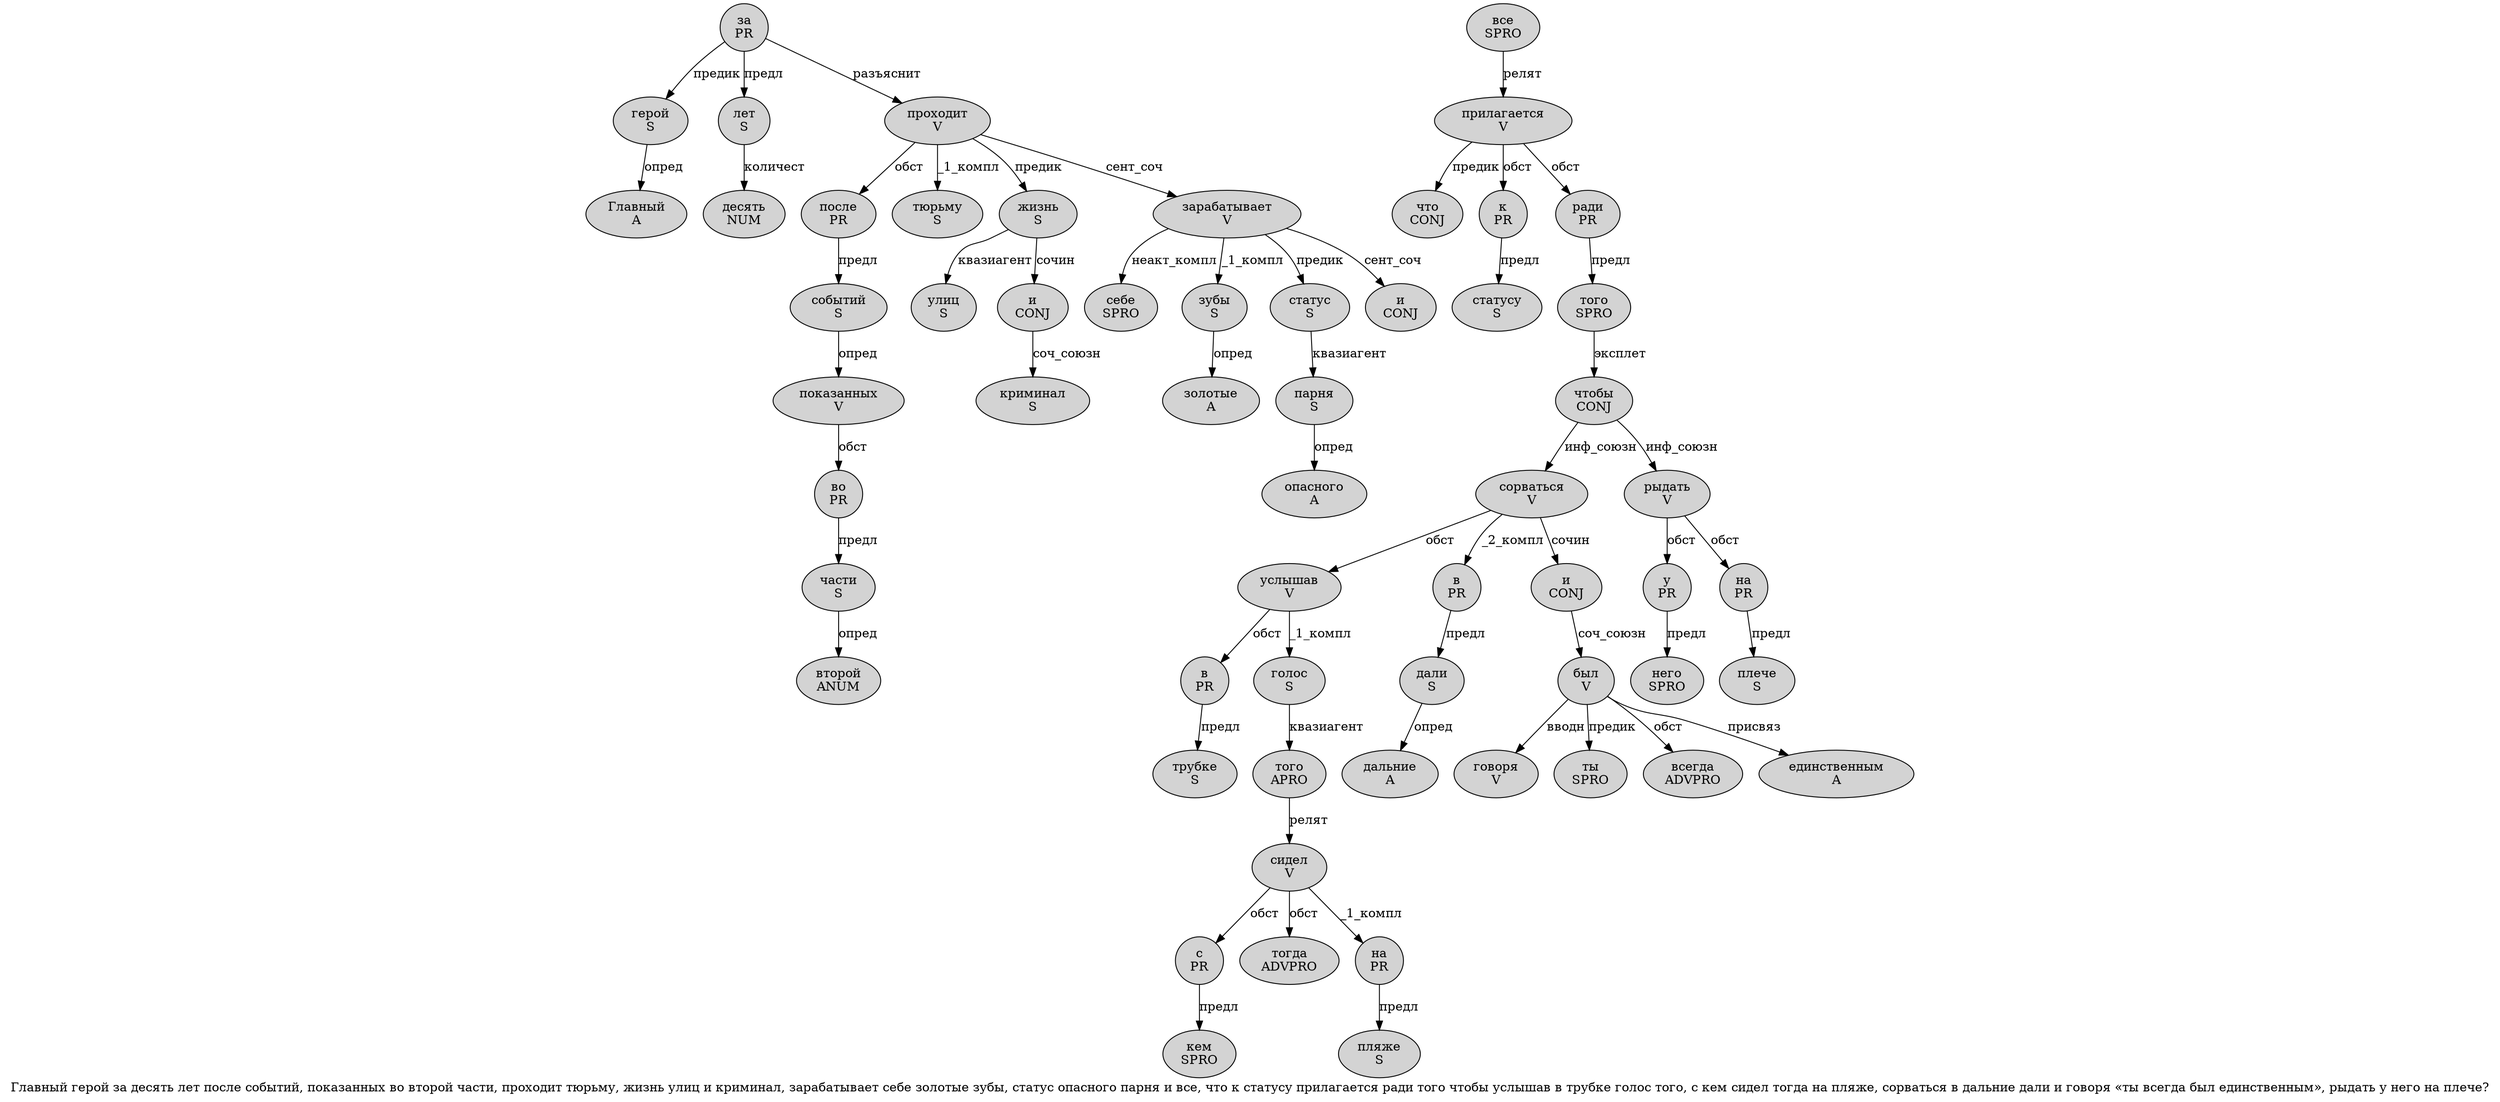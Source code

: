 digraph SENTENCE_4328 {
	graph [label="Главный герой за десять лет после событий, показанных во второй части, проходит тюрьму, жизнь улиц и криминал, зарабатывает себе золотые зубы, статус опасного парня и все, что к статусу прилагается ради того чтобы услышав в трубке голос того, с кем сидел тогда на пляже, сорваться в дальние дали и говоря «ты всегда был единственным», рыдать у него на плече?"]
	node [style=filled]
		0 [label="Главный
A" color="" fillcolor=lightgray penwidth=1 shape=ellipse]
		1 [label="герой
S" color="" fillcolor=lightgray penwidth=1 shape=ellipse]
		2 [label="за
PR" color="" fillcolor=lightgray penwidth=1 shape=ellipse]
		3 [label="десять
NUM" color="" fillcolor=lightgray penwidth=1 shape=ellipse]
		4 [label="лет
S" color="" fillcolor=lightgray penwidth=1 shape=ellipse]
		5 [label="после
PR" color="" fillcolor=lightgray penwidth=1 shape=ellipse]
		6 [label="событий
S" color="" fillcolor=lightgray penwidth=1 shape=ellipse]
		8 [label="показанных
V" color="" fillcolor=lightgray penwidth=1 shape=ellipse]
		9 [label="во
PR" color="" fillcolor=lightgray penwidth=1 shape=ellipse]
		10 [label="второй
ANUM" color="" fillcolor=lightgray penwidth=1 shape=ellipse]
		11 [label="части
S" color="" fillcolor=lightgray penwidth=1 shape=ellipse]
		13 [label="проходит
V" color="" fillcolor=lightgray penwidth=1 shape=ellipse]
		14 [label="тюрьму
S" color="" fillcolor=lightgray penwidth=1 shape=ellipse]
		16 [label="жизнь
S" color="" fillcolor=lightgray penwidth=1 shape=ellipse]
		17 [label="улиц
S" color="" fillcolor=lightgray penwidth=1 shape=ellipse]
		18 [label="и
CONJ" color="" fillcolor=lightgray penwidth=1 shape=ellipse]
		19 [label="криминал
S" color="" fillcolor=lightgray penwidth=1 shape=ellipse]
		21 [label="зарабатывает
V" color="" fillcolor=lightgray penwidth=1 shape=ellipse]
		22 [label="себе
SPRO" color="" fillcolor=lightgray penwidth=1 shape=ellipse]
		23 [label="золотые
A" color="" fillcolor=lightgray penwidth=1 shape=ellipse]
		24 [label="зубы
S" color="" fillcolor=lightgray penwidth=1 shape=ellipse]
		26 [label="статус
S" color="" fillcolor=lightgray penwidth=1 shape=ellipse]
		27 [label="опасного
A" color="" fillcolor=lightgray penwidth=1 shape=ellipse]
		28 [label="парня
S" color="" fillcolor=lightgray penwidth=1 shape=ellipse]
		29 [label="и
CONJ" color="" fillcolor=lightgray penwidth=1 shape=ellipse]
		30 [label="все
SPRO" color="" fillcolor=lightgray penwidth=1 shape=ellipse]
		32 [label="что
CONJ" color="" fillcolor=lightgray penwidth=1 shape=ellipse]
		33 [label="к
PR" color="" fillcolor=lightgray penwidth=1 shape=ellipse]
		34 [label="статусу
S" color="" fillcolor=lightgray penwidth=1 shape=ellipse]
		35 [label="прилагается
V" color="" fillcolor=lightgray penwidth=1 shape=ellipse]
		36 [label="ради
PR" color="" fillcolor=lightgray penwidth=1 shape=ellipse]
		37 [label="того
SPRO" color="" fillcolor=lightgray penwidth=1 shape=ellipse]
		38 [label="чтобы
CONJ" color="" fillcolor=lightgray penwidth=1 shape=ellipse]
		39 [label="услышав
V" color="" fillcolor=lightgray penwidth=1 shape=ellipse]
		40 [label="в
PR" color="" fillcolor=lightgray penwidth=1 shape=ellipse]
		41 [label="трубке
S" color="" fillcolor=lightgray penwidth=1 shape=ellipse]
		42 [label="голос
S" color="" fillcolor=lightgray penwidth=1 shape=ellipse]
		43 [label="того
APRO" color="" fillcolor=lightgray penwidth=1 shape=ellipse]
		45 [label="с
PR" color="" fillcolor=lightgray penwidth=1 shape=ellipse]
		46 [label="кем
SPRO" color="" fillcolor=lightgray penwidth=1 shape=ellipse]
		47 [label="сидел
V" color="" fillcolor=lightgray penwidth=1 shape=ellipse]
		48 [label="тогда
ADVPRO" color="" fillcolor=lightgray penwidth=1 shape=ellipse]
		49 [label="на
PR" color="" fillcolor=lightgray penwidth=1 shape=ellipse]
		50 [label="пляже
S" color="" fillcolor=lightgray penwidth=1 shape=ellipse]
		52 [label="сорваться
V" color="" fillcolor=lightgray penwidth=1 shape=ellipse]
		53 [label="в
PR" color="" fillcolor=lightgray penwidth=1 shape=ellipse]
		54 [label="дальние
A" color="" fillcolor=lightgray penwidth=1 shape=ellipse]
		55 [label="дали
S" color="" fillcolor=lightgray penwidth=1 shape=ellipse]
		56 [label="и
CONJ" color="" fillcolor=lightgray penwidth=1 shape=ellipse]
		57 [label="говоря
V" color="" fillcolor=lightgray penwidth=1 shape=ellipse]
		59 [label="ты
SPRO" color="" fillcolor=lightgray penwidth=1 shape=ellipse]
		60 [label="всегда
ADVPRO" color="" fillcolor=lightgray penwidth=1 shape=ellipse]
		61 [label="был
V" color="" fillcolor=lightgray penwidth=1 shape=ellipse]
		62 [label="единственным
A" color="" fillcolor=lightgray penwidth=1 shape=ellipse]
		65 [label="рыдать
V" color="" fillcolor=lightgray penwidth=1 shape=ellipse]
		66 [label="у
PR" color="" fillcolor=lightgray penwidth=1 shape=ellipse]
		67 [label="него
SPRO" color="" fillcolor=lightgray penwidth=1 shape=ellipse]
		68 [label="на
PR" color="" fillcolor=lightgray penwidth=1 shape=ellipse]
		69 [label="плече
S" color="" fillcolor=lightgray penwidth=1 shape=ellipse]
			8 -> 9 [label="обст"]
			26 -> 28 [label="квазиагент"]
			43 -> 47 [label="релят"]
			66 -> 67 [label="предл"]
			5 -> 6 [label="предл"]
			38 -> 52 [label="инф_союзн"]
			38 -> 65 [label="инф_союзн"]
			24 -> 23 [label="опред"]
			47 -> 45 [label="обст"]
			47 -> 48 [label="обст"]
			47 -> 49 [label="_1_компл"]
			6 -> 8 [label="опред"]
			61 -> 57 [label="вводн"]
			61 -> 59 [label="предик"]
			61 -> 60 [label="обст"]
			61 -> 62 [label="присвяз"]
			49 -> 50 [label="предл"]
			13 -> 5 [label="обст"]
			13 -> 14 [label="_1_компл"]
			13 -> 16 [label="предик"]
			13 -> 21 [label="сент_соч"]
			30 -> 35 [label="релят"]
			37 -> 38 [label="эксплет"]
			55 -> 54 [label="опред"]
			39 -> 40 [label="обст"]
			39 -> 42 [label="_1_компл"]
			18 -> 19 [label="соч_союзн"]
			52 -> 39 [label="обст"]
			52 -> 53 [label="_2_компл"]
			52 -> 56 [label="сочин"]
			42 -> 43 [label="квазиагент"]
			35 -> 32 [label="предик"]
			35 -> 33 [label="обст"]
			35 -> 36 [label="обст"]
			56 -> 61 [label="соч_союзн"]
			36 -> 37 [label="предл"]
			28 -> 27 [label="опред"]
			45 -> 46 [label="предл"]
			68 -> 69 [label="предл"]
			2 -> 1 [label="предик"]
			2 -> 4 [label="предл"]
			2 -> 13 [label="разъяснит"]
			33 -> 34 [label="предл"]
			4 -> 3 [label="количест"]
			11 -> 10 [label="опред"]
			16 -> 17 [label="квазиагент"]
			16 -> 18 [label="сочин"]
			9 -> 11 [label="предл"]
			65 -> 66 [label="обст"]
			65 -> 68 [label="обст"]
			1 -> 0 [label="опред"]
			53 -> 55 [label="предл"]
			21 -> 22 [label="неакт_компл"]
			21 -> 24 [label="_1_компл"]
			21 -> 26 [label="предик"]
			21 -> 29 [label="сент_соч"]
			40 -> 41 [label="предл"]
}